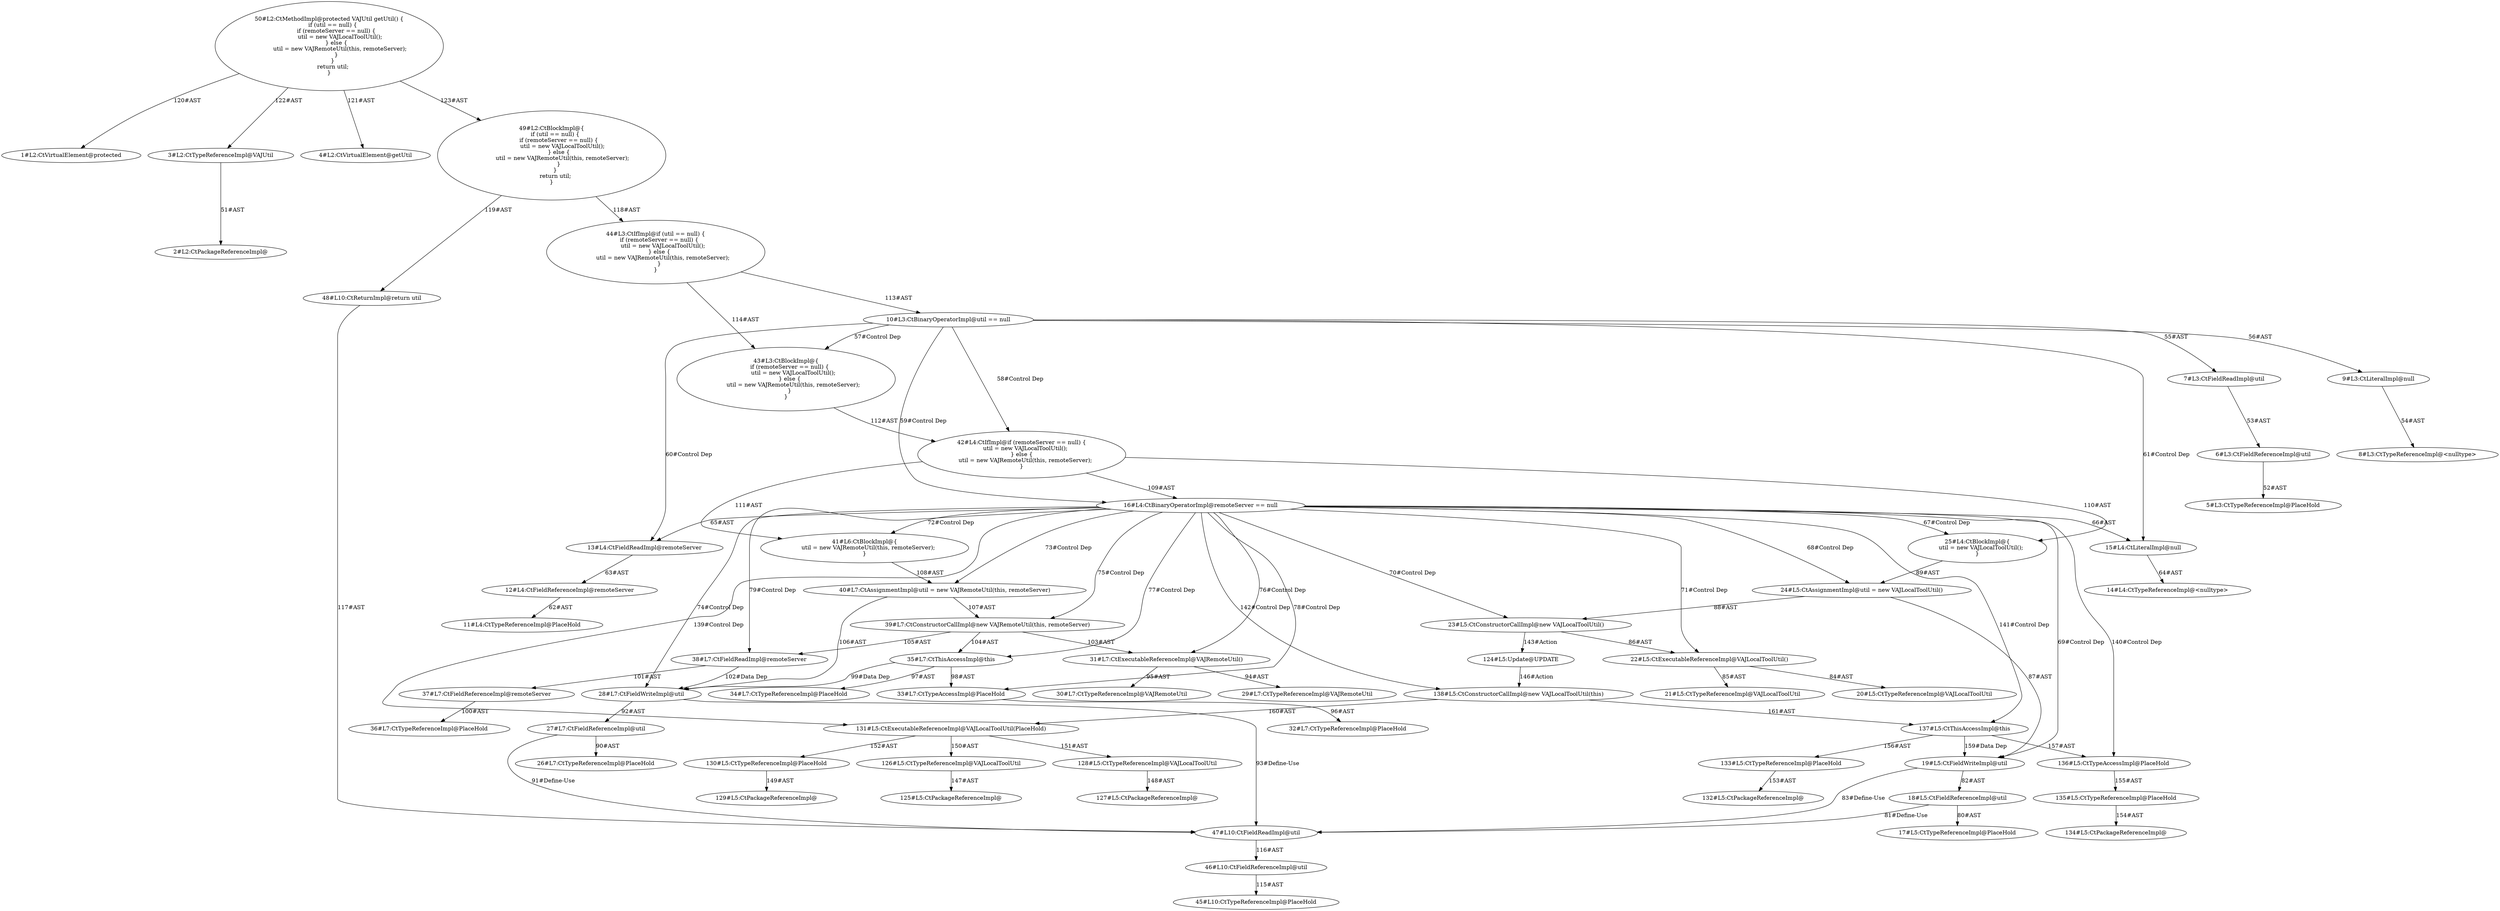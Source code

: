 digraph "getUtil#?" {
0 [label="1#L2:CtVirtualElement@protected" shape=ellipse]
1 [label="2#L2:CtPackageReferenceImpl@" shape=ellipse]
2 [label="3#L2:CtTypeReferenceImpl@VAJUtil" shape=ellipse]
3 [label="4#L2:CtVirtualElement@getUtil" shape=ellipse]
4 [label="5#L3:CtTypeReferenceImpl@PlaceHold" shape=ellipse]
5 [label="6#L3:CtFieldReferenceImpl@util" shape=ellipse]
6 [label="7#L3:CtFieldReadImpl@util" shape=ellipse]
7 [label="8#L3:CtTypeReferenceImpl@<nulltype>" shape=ellipse]
8 [label="9#L3:CtLiteralImpl@null" shape=ellipse]
9 [label="10#L3:CtBinaryOperatorImpl@util == null" shape=ellipse]
10 [label="11#L4:CtTypeReferenceImpl@PlaceHold" shape=ellipse]
11 [label="12#L4:CtFieldReferenceImpl@remoteServer" shape=ellipse]
12 [label="13#L4:CtFieldReadImpl@remoteServer" shape=ellipse]
13 [label="14#L4:CtTypeReferenceImpl@<nulltype>" shape=ellipse]
14 [label="15#L4:CtLiteralImpl@null" shape=ellipse]
15 [label="16#L4:CtBinaryOperatorImpl@remoteServer == null" shape=ellipse]
16 [label="17#L5:CtTypeReferenceImpl@PlaceHold" shape=ellipse]
17 [label="18#L5:CtFieldReferenceImpl@util" shape=ellipse]
18 [label="19#L5:CtFieldWriteImpl@util" shape=ellipse]
19 [label="20#L5:CtTypeReferenceImpl@VAJLocalToolUtil" shape=ellipse]
20 [label="21#L5:CtTypeReferenceImpl@VAJLocalToolUtil" shape=ellipse]
21 [label="22#L5:CtExecutableReferenceImpl@VAJLocalToolUtil()" shape=ellipse]
22 [label="23#L5:CtConstructorCallImpl@new VAJLocalToolUtil()" shape=ellipse]
23 [label="24#L5:CtAssignmentImpl@util = new VAJLocalToolUtil()" shape=ellipse]
24 [label="25#L4:CtBlockImpl@\{
    util = new VAJLocalToolUtil();
\}" shape=ellipse]
25 [label="26#L7:CtTypeReferenceImpl@PlaceHold" shape=ellipse]
26 [label="27#L7:CtFieldReferenceImpl@util" shape=ellipse]
27 [label="28#L7:CtFieldWriteImpl@util" shape=ellipse]
28 [label="29#L7:CtTypeReferenceImpl@VAJRemoteUtil" shape=ellipse]
29 [label="30#L7:CtTypeReferenceImpl@VAJRemoteUtil" shape=ellipse]
30 [label="31#L7:CtExecutableReferenceImpl@VAJRemoteUtil()" shape=ellipse]
31 [label="32#L7:CtTypeReferenceImpl@PlaceHold" shape=ellipse]
32 [label="33#L7:CtTypeAccessImpl@PlaceHold" shape=ellipse]
33 [label="34#L7:CtTypeReferenceImpl@PlaceHold" shape=ellipse]
34 [label="35#L7:CtThisAccessImpl@this" shape=ellipse]
35 [label="36#L7:CtTypeReferenceImpl@PlaceHold" shape=ellipse]
36 [label="37#L7:CtFieldReferenceImpl@remoteServer" shape=ellipse]
37 [label="38#L7:CtFieldReadImpl@remoteServer" shape=ellipse]
38 [label="39#L7:CtConstructorCallImpl@new VAJRemoteUtil(this, remoteServer)" shape=ellipse]
39 [label="40#L7:CtAssignmentImpl@util = new VAJRemoteUtil(this, remoteServer)" shape=ellipse]
40 [label="41#L6:CtBlockImpl@\{
    util = new VAJRemoteUtil(this, remoteServer);
\}" shape=ellipse]
41 [label="42#L4:CtIfImpl@if (remoteServer == null) \{
    util = new VAJLocalToolUtil();
\} else \{
    util = new VAJRemoteUtil(this, remoteServer);
\}" shape=ellipse]
42 [label="43#L3:CtBlockImpl@\{
    if (remoteServer == null) \{
        util = new VAJLocalToolUtil();
    \} else \{
        util = new VAJRemoteUtil(this, remoteServer);
    \}
\}" shape=ellipse]
43 [label="44#L3:CtIfImpl@if (util == null) \{
    if (remoteServer == null) \{
        util = new VAJLocalToolUtil();
    \} else \{
        util = new VAJRemoteUtil(this, remoteServer);
    \}
\}" shape=ellipse]
44 [label="45#L10:CtTypeReferenceImpl@PlaceHold" shape=ellipse]
45 [label="46#L10:CtFieldReferenceImpl@util" shape=ellipse]
46 [label="47#L10:CtFieldReadImpl@util" shape=ellipse]
47 [label="48#L10:CtReturnImpl@return util" shape=ellipse]
48 [label="49#L2:CtBlockImpl@\{
    if (util == null) \{
        if (remoteServer == null) \{
            util = new VAJLocalToolUtil();
        \} else \{
            util = new VAJRemoteUtil(this, remoteServer);
        \}
    \}
    return util;
\}" shape=ellipse]
49 [label="50#L2:CtMethodImpl@protected VAJUtil getUtil() \{
    if (util == null) \{
        if (remoteServer == null) \{
            util = new VAJLocalToolUtil();
        \} else \{
            util = new VAJRemoteUtil(this, remoteServer);
        \}
    \}
    return util;
\}" shape=ellipse]
50 [label="124#L5:Update@UPDATE" shape=ellipse]
51 [label="125#L5:CtPackageReferenceImpl@" shape=ellipse]
52 [label="126#L5:CtTypeReferenceImpl@VAJLocalToolUtil" shape=ellipse]
53 [label="127#L5:CtPackageReferenceImpl@" shape=ellipse]
54 [label="128#L5:CtTypeReferenceImpl@VAJLocalToolUtil" shape=ellipse]
55 [label="129#L5:CtPackageReferenceImpl@" shape=ellipse]
56 [label="130#L5:CtTypeReferenceImpl@PlaceHold" shape=ellipse]
57 [label="131#L5:CtExecutableReferenceImpl@VAJLocalToolUtil(PlaceHold)" shape=ellipse]
58 [label="132#L5:CtPackageReferenceImpl@" shape=ellipse]
59 [label="133#L5:CtTypeReferenceImpl@PlaceHold" shape=ellipse]
60 [label="134#L5:CtPackageReferenceImpl@" shape=ellipse]
61 [label="135#L5:CtTypeReferenceImpl@PlaceHold" shape=ellipse]
62 [label="136#L5:CtTypeAccessImpl@PlaceHold" shape=ellipse]
63 [label="137#L5:CtThisAccessImpl@this" shape=ellipse]
64 [label="138#L5:CtConstructorCallImpl@new VAJLocalToolUtil(this)" shape=ellipse]
2 -> 1 [label="51#AST"];
5 -> 4 [label="52#AST"];
6 -> 5 [label="53#AST"];
8 -> 7 [label="54#AST"];
9 -> 6 [label="55#AST"];
9 -> 8 [label="56#AST"];
9 -> 42 [label="57#Control Dep"];
9 -> 41 [label="58#Control Dep"];
9 -> 15 [label="59#Control Dep"];
9 -> 12 [label="60#Control Dep"];
9 -> 14 [label="61#Control Dep"];
11 -> 10 [label="62#AST"];
12 -> 11 [label="63#AST"];
14 -> 13 [label="64#AST"];
15 -> 12 [label="65#AST"];
15 -> 14 [label="66#AST"];
15 -> 24 [label="67#Control Dep"];
15 -> 23 [label="68#Control Dep"];
15 -> 18 [label="69#Control Dep"];
15 -> 22 [label="70#Control Dep"];
15 -> 21 [label="71#Control Dep"];
15 -> 40 [label="72#Control Dep"];
15 -> 39 [label="73#Control Dep"];
15 -> 27 [label="74#Control Dep"];
15 -> 38 [label="75#Control Dep"];
15 -> 30 [label="76#Control Dep"];
15 -> 34 [label="77#Control Dep"];
15 -> 32 [label="78#Control Dep"];
15 -> 37 [label="79#Control Dep"];
15 -> 57 [label="139#Control Dep"];
15 -> 62 [label="140#Control Dep"];
15 -> 63 [label="141#Control Dep"];
15 -> 64 [label="142#Control Dep"];
17 -> 16 [label="80#AST"];
17 -> 46 [label="81#Define-Use"];
18 -> 17 [label="82#AST"];
18 -> 46 [label="83#Define-Use"];
21 -> 19 [label="84#AST"];
21 -> 20 [label="85#AST"];
22 -> 21 [label="86#AST"];
22 -> 50 [label="143#Action"];
23 -> 18 [label="87#AST"];
23 -> 22 [label="88#AST"];
24 -> 23 [label="89#AST"];
26 -> 25 [label="90#AST"];
26 -> 46 [label="91#Define-Use"];
27 -> 26 [label="92#AST"];
27 -> 46 [label="93#Define-Use"];
30 -> 28 [label="94#AST"];
30 -> 29 [label="95#AST"];
32 -> 31 [label="96#AST"];
34 -> 33 [label="97#AST"];
34 -> 32 [label="98#AST"];
34 -> 27 [label="99#Data Dep"];
36 -> 35 [label="100#AST"];
37 -> 36 [label="101#AST"];
37 -> 27 [label="102#Data Dep"];
38 -> 30 [label="103#AST"];
38 -> 34 [label="104#AST"];
38 -> 37 [label="105#AST"];
39 -> 27 [label="106#AST"];
39 -> 38 [label="107#AST"];
40 -> 39 [label="108#AST"];
41 -> 15 [label="109#AST"];
41 -> 24 [label="110#AST"];
41 -> 40 [label="111#AST"];
42 -> 41 [label="112#AST"];
43 -> 9 [label="113#AST"];
43 -> 42 [label="114#AST"];
45 -> 44 [label="115#AST"];
46 -> 45 [label="116#AST"];
47 -> 46 [label="117#AST"];
48 -> 43 [label="118#AST"];
48 -> 47 [label="119#AST"];
49 -> 0 [label="120#AST"];
49 -> 3 [label="121#AST"];
49 -> 2 [label="122#AST"];
49 -> 48 [label="123#AST"];
50 -> 64 [label="146#Action"];
52 -> 51 [label="147#AST"];
54 -> 53 [label="148#AST"];
56 -> 55 [label="149#AST"];
57 -> 52 [label="150#AST"];
57 -> 54 [label="151#AST"];
57 -> 56 [label="152#AST"];
59 -> 58 [label="153#AST"];
61 -> 60 [label="154#AST"];
62 -> 61 [label="155#AST"];
63 -> 59 [label="156#AST"];
63 -> 62 [label="157#AST"];
63 -> 18 [label="159#Data Dep"];
64 -> 57 [label="160#AST"];
64 -> 63 [label="161#AST"];
}